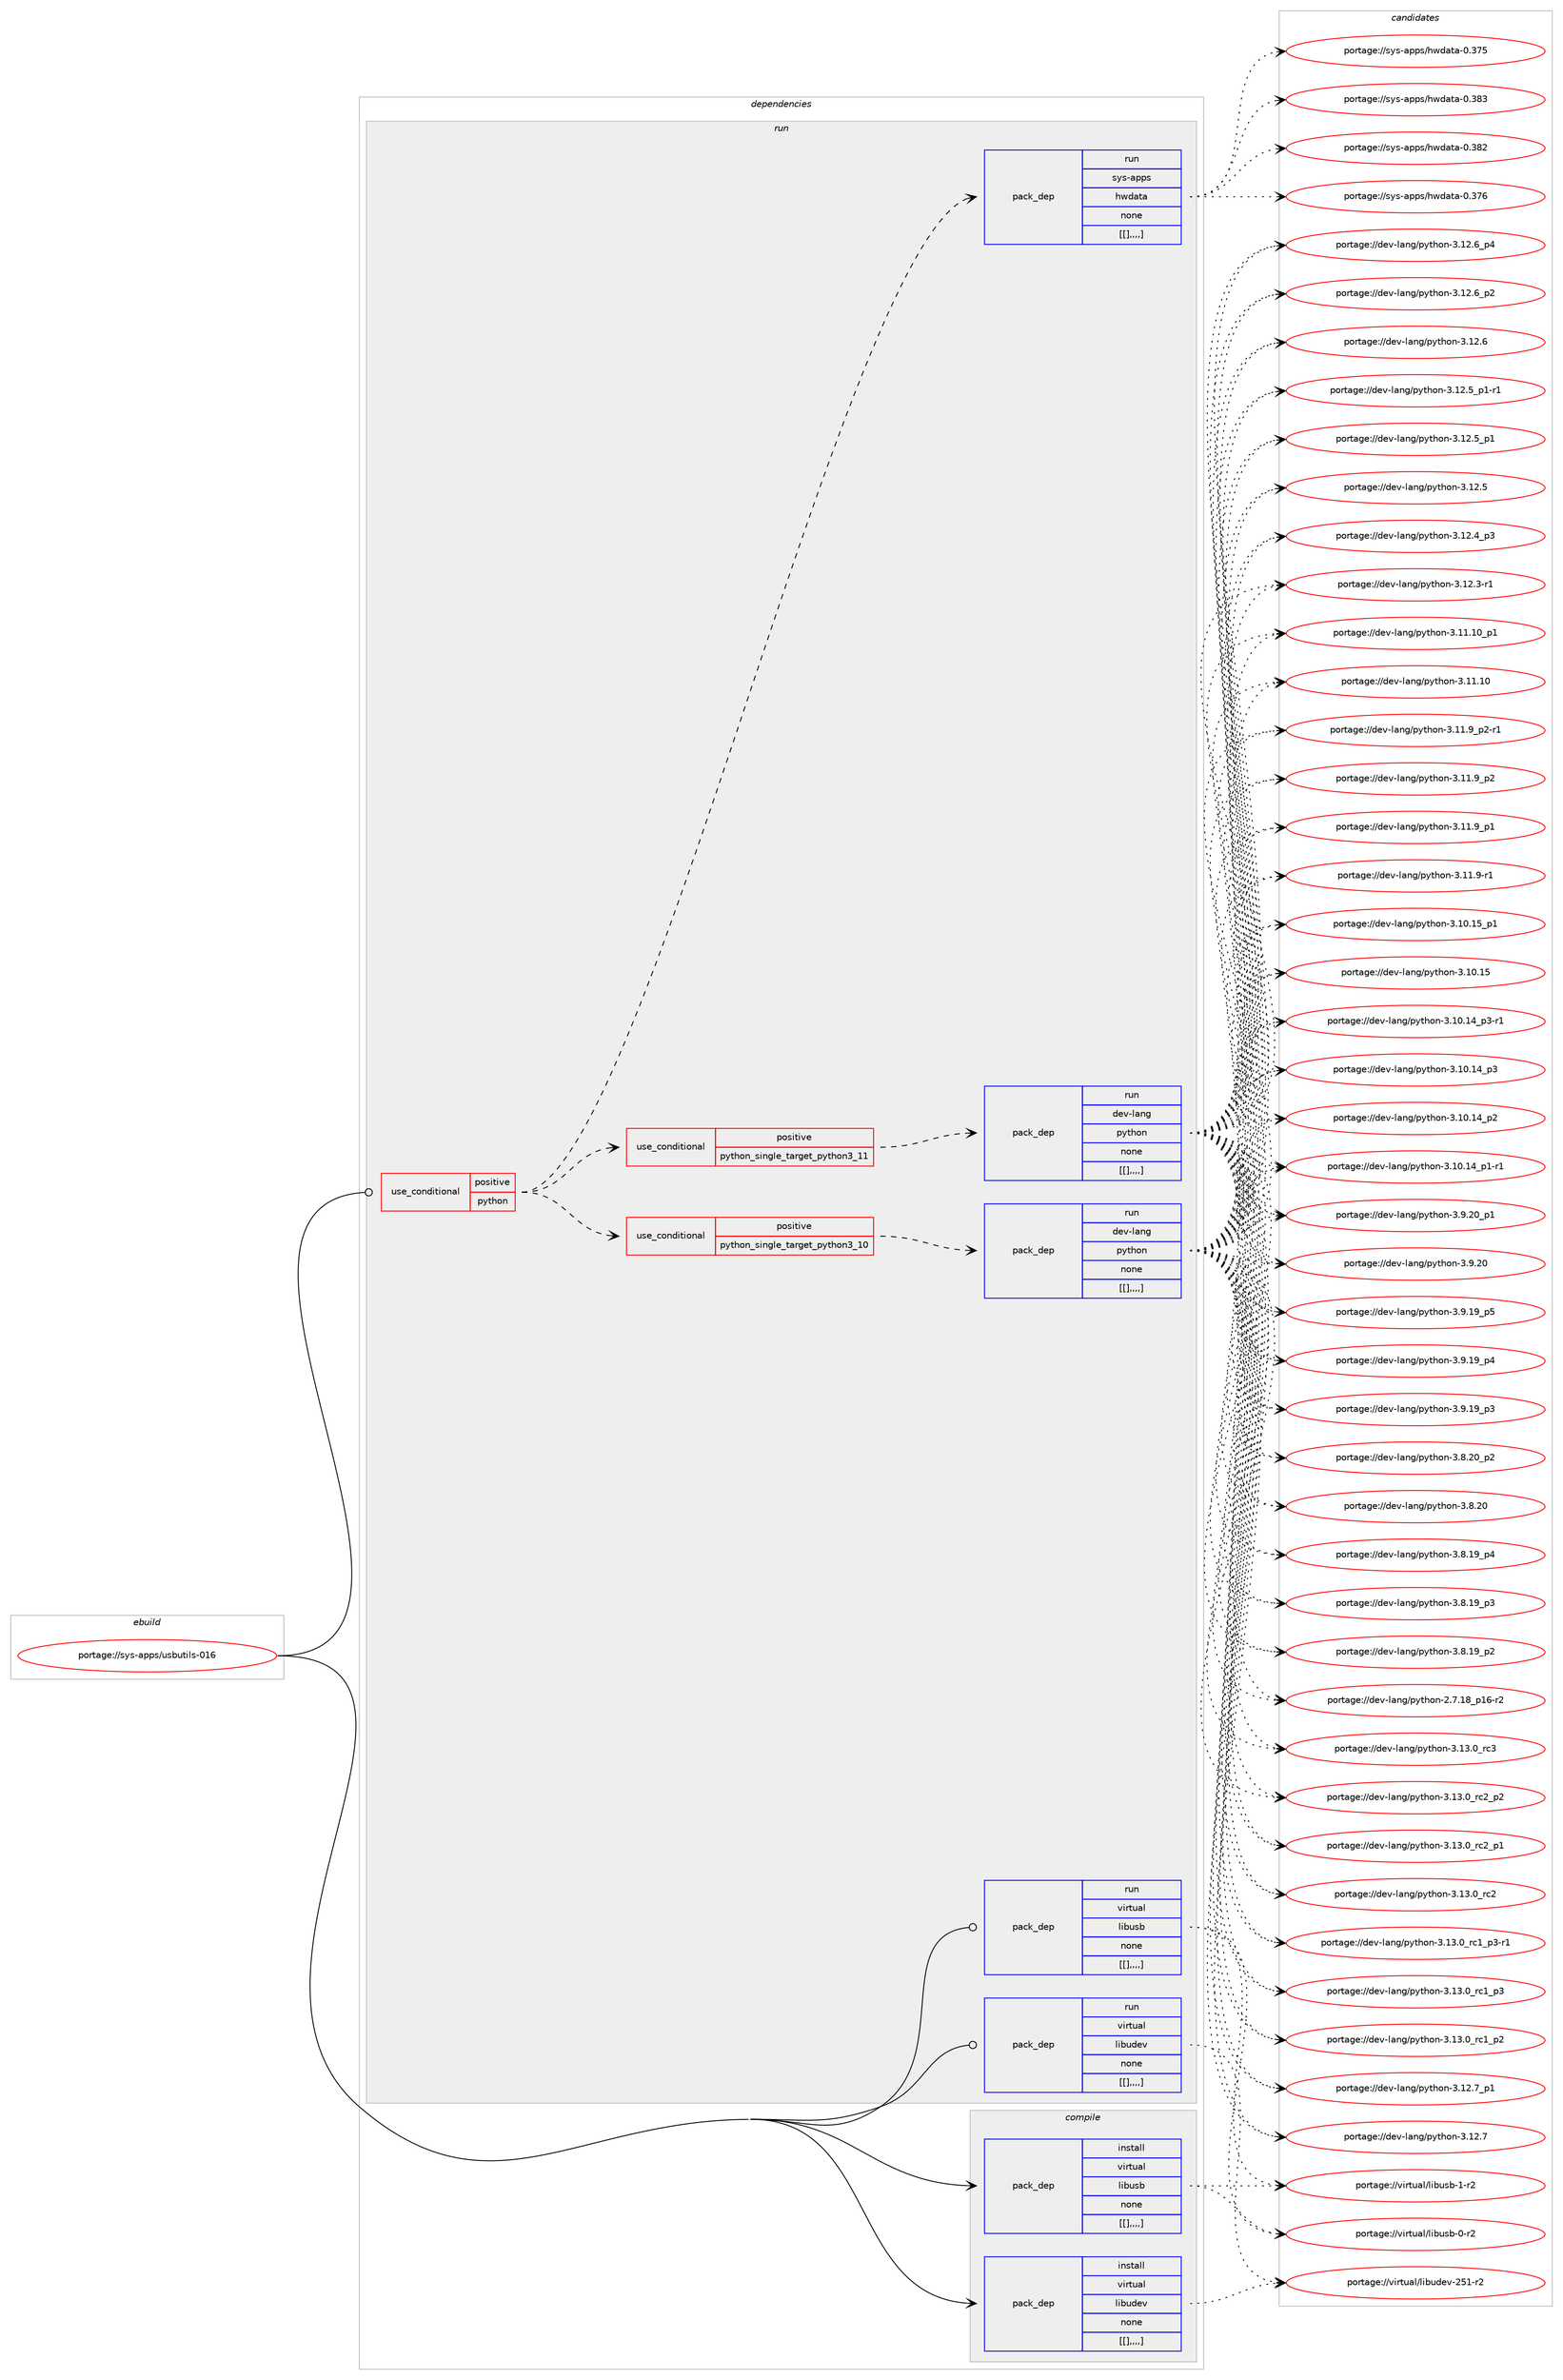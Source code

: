 digraph prolog {

# *************
# Graph options
# *************

newrank=true;
concentrate=true;
compound=true;
graph [rankdir=LR,fontname=Helvetica,fontsize=10,ranksep=1.5];#, ranksep=2.5, nodesep=0.2];
edge  [arrowhead=vee];
node  [fontname=Helvetica,fontsize=10];

# **********
# The ebuild
# **********

subgraph cluster_leftcol {
color=gray;
label=<<i>ebuild</i>>;
id [label="portage://sys-apps/usbutils-016", color=red, width=4, href="../sys-apps/usbutils-016.svg"];
}

# ****************
# The dependencies
# ****************

subgraph cluster_midcol {
color=gray;
label=<<i>dependencies</i>>;
subgraph cluster_compile {
fillcolor="#eeeeee";
style=filled;
label=<<i>compile</i>>;
subgraph pack5424 {
dependency8357 [label=<<TABLE BORDER="0" CELLBORDER="1" CELLSPACING="0" CELLPADDING="4" WIDTH="220"><TR><TD ROWSPAN="6" CELLPADDING="30">pack_dep</TD></TR><TR><TD WIDTH="110">install</TD></TR><TR><TD>virtual</TD></TR><TR><TD>libudev</TD></TR><TR><TD>none</TD></TR><TR><TD>[[],,,,]</TD></TR></TABLE>>, shape=none, color=blue];
}
id:e -> dependency8357:w [weight=20,style="solid",arrowhead="vee"];
subgraph pack5425 {
dependency8358 [label=<<TABLE BORDER="0" CELLBORDER="1" CELLSPACING="0" CELLPADDING="4" WIDTH="220"><TR><TD ROWSPAN="6" CELLPADDING="30">pack_dep</TD></TR><TR><TD WIDTH="110">install</TD></TR><TR><TD>virtual</TD></TR><TR><TD>libusb</TD></TR><TR><TD>none</TD></TR><TR><TD>[[],,,,]</TD></TR></TABLE>>, shape=none, color=blue];
}
id:e -> dependency8358:w [weight=20,style="solid",arrowhead="vee"];
}
subgraph cluster_compileandrun {
fillcolor="#eeeeee";
style=filled;
label=<<i>compile and run</i>>;
}
subgraph cluster_run {
fillcolor="#eeeeee";
style=filled;
label=<<i>run</i>>;
subgraph cond2913 {
dependency8359 [label=<<TABLE BORDER="0" CELLBORDER="1" CELLSPACING="0" CELLPADDING="4"><TR><TD ROWSPAN="3" CELLPADDING="10">use_conditional</TD></TR><TR><TD>positive</TD></TR><TR><TD>python</TD></TR></TABLE>>, shape=none, color=red];
subgraph cond2914 {
dependency8360 [label=<<TABLE BORDER="0" CELLBORDER="1" CELLSPACING="0" CELLPADDING="4"><TR><TD ROWSPAN="3" CELLPADDING="10">use_conditional</TD></TR><TR><TD>positive</TD></TR><TR><TD>python_single_target_python3_10</TD></TR></TABLE>>, shape=none, color=red];
subgraph pack5426 {
dependency8361 [label=<<TABLE BORDER="0" CELLBORDER="1" CELLSPACING="0" CELLPADDING="4" WIDTH="220"><TR><TD ROWSPAN="6" CELLPADDING="30">pack_dep</TD></TR><TR><TD WIDTH="110">run</TD></TR><TR><TD>dev-lang</TD></TR><TR><TD>python</TD></TR><TR><TD>none</TD></TR><TR><TD>[[],,,,]</TD></TR></TABLE>>, shape=none, color=blue];
}
dependency8360:e -> dependency8361:w [weight=20,style="dashed",arrowhead="vee"];
}
dependency8359:e -> dependency8360:w [weight=20,style="dashed",arrowhead="vee"];
subgraph cond2915 {
dependency8362 [label=<<TABLE BORDER="0" CELLBORDER="1" CELLSPACING="0" CELLPADDING="4"><TR><TD ROWSPAN="3" CELLPADDING="10">use_conditional</TD></TR><TR><TD>positive</TD></TR><TR><TD>python_single_target_python3_11</TD></TR></TABLE>>, shape=none, color=red];
subgraph pack5427 {
dependency8363 [label=<<TABLE BORDER="0" CELLBORDER="1" CELLSPACING="0" CELLPADDING="4" WIDTH="220"><TR><TD ROWSPAN="6" CELLPADDING="30">pack_dep</TD></TR><TR><TD WIDTH="110">run</TD></TR><TR><TD>dev-lang</TD></TR><TR><TD>python</TD></TR><TR><TD>none</TD></TR><TR><TD>[[],,,,]</TD></TR></TABLE>>, shape=none, color=blue];
}
dependency8362:e -> dependency8363:w [weight=20,style="dashed",arrowhead="vee"];
}
dependency8359:e -> dependency8362:w [weight=20,style="dashed",arrowhead="vee"];
subgraph pack5428 {
dependency8364 [label=<<TABLE BORDER="0" CELLBORDER="1" CELLSPACING="0" CELLPADDING="4" WIDTH="220"><TR><TD ROWSPAN="6" CELLPADDING="30">pack_dep</TD></TR><TR><TD WIDTH="110">run</TD></TR><TR><TD>sys-apps</TD></TR><TR><TD>hwdata</TD></TR><TR><TD>none</TD></TR><TR><TD>[[],,,,]</TD></TR></TABLE>>, shape=none, color=blue];
}
dependency8359:e -> dependency8364:w [weight=20,style="dashed",arrowhead="vee"];
}
id:e -> dependency8359:w [weight=20,style="solid",arrowhead="odot"];
subgraph pack5429 {
dependency8365 [label=<<TABLE BORDER="0" CELLBORDER="1" CELLSPACING="0" CELLPADDING="4" WIDTH="220"><TR><TD ROWSPAN="6" CELLPADDING="30">pack_dep</TD></TR><TR><TD WIDTH="110">run</TD></TR><TR><TD>virtual</TD></TR><TR><TD>libudev</TD></TR><TR><TD>none</TD></TR><TR><TD>[[],,,,]</TD></TR></TABLE>>, shape=none, color=blue];
}
id:e -> dependency8365:w [weight=20,style="solid",arrowhead="odot"];
subgraph pack5430 {
dependency8366 [label=<<TABLE BORDER="0" CELLBORDER="1" CELLSPACING="0" CELLPADDING="4" WIDTH="220"><TR><TD ROWSPAN="6" CELLPADDING="30">pack_dep</TD></TR><TR><TD WIDTH="110">run</TD></TR><TR><TD>virtual</TD></TR><TR><TD>libusb</TD></TR><TR><TD>none</TD></TR><TR><TD>[[],,,,]</TD></TR></TABLE>>, shape=none, color=blue];
}
id:e -> dependency8366:w [weight=20,style="solid",arrowhead="odot"];
}
}

# **************
# The candidates
# **************

subgraph cluster_choices {
rank=same;
color=gray;
label=<<i>candidates</i>>;

subgraph choice5424 {
color=black;
nodesep=1;
choice118105114116117971084710810598117100101118455053494511450 [label="portage://virtual/libudev-251-r2", color=red, width=4,href="../virtual/libudev-251-r2.svg"];
dependency8357:e -> choice118105114116117971084710810598117100101118455053494511450:w [style=dotted,weight="100"];
}
subgraph choice5425 {
color=black;
nodesep=1;
choice1181051141161179710847108105981171159845494511450 [label="portage://virtual/libusb-1-r2", color=red, width=4,href="../virtual/libusb-1-r2.svg"];
choice1181051141161179710847108105981171159845484511450 [label="portage://virtual/libusb-0-r2", color=red, width=4,href="../virtual/libusb-0-r2.svg"];
dependency8358:e -> choice1181051141161179710847108105981171159845494511450:w [style=dotted,weight="100"];
dependency8358:e -> choice1181051141161179710847108105981171159845484511450:w [style=dotted,weight="100"];
}
subgraph choice5426 {
color=black;
nodesep=1;
choice10010111845108971101034711212111610411111045514649514648951149951 [label="portage://dev-lang/python-3.13.0_rc3", color=red, width=4,href="../dev-lang/python-3.13.0_rc3.svg"];
choice100101118451089711010347112121116104111110455146495146489511499509511250 [label="portage://dev-lang/python-3.13.0_rc2_p2", color=red, width=4,href="../dev-lang/python-3.13.0_rc2_p2.svg"];
choice100101118451089711010347112121116104111110455146495146489511499509511249 [label="portage://dev-lang/python-3.13.0_rc2_p1", color=red, width=4,href="../dev-lang/python-3.13.0_rc2_p1.svg"];
choice10010111845108971101034711212111610411111045514649514648951149950 [label="portage://dev-lang/python-3.13.0_rc2", color=red, width=4,href="../dev-lang/python-3.13.0_rc2.svg"];
choice1001011184510897110103471121211161041111104551464951464895114994995112514511449 [label="portage://dev-lang/python-3.13.0_rc1_p3-r1", color=red, width=4,href="../dev-lang/python-3.13.0_rc1_p3-r1.svg"];
choice100101118451089711010347112121116104111110455146495146489511499499511251 [label="portage://dev-lang/python-3.13.0_rc1_p3", color=red, width=4,href="../dev-lang/python-3.13.0_rc1_p3.svg"];
choice100101118451089711010347112121116104111110455146495146489511499499511250 [label="portage://dev-lang/python-3.13.0_rc1_p2", color=red, width=4,href="../dev-lang/python-3.13.0_rc1_p2.svg"];
choice100101118451089711010347112121116104111110455146495046559511249 [label="portage://dev-lang/python-3.12.7_p1", color=red, width=4,href="../dev-lang/python-3.12.7_p1.svg"];
choice10010111845108971101034711212111610411111045514649504655 [label="portage://dev-lang/python-3.12.7", color=red, width=4,href="../dev-lang/python-3.12.7.svg"];
choice100101118451089711010347112121116104111110455146495046549511252 [label="portage://dev-lang/python-3.12.6_p4", color=red, width=4,href="../dev-lang/python-3.12.6_p4.svg"];
choice100101118451089711010347112121116104111110455146495046549511250 [label="portage://dev-lang/python-3.12.6_p2", color=red, width=4,href="../dev-lang/python-3.12.6_p2.svg"];
choice10010111845108971101034711212111610411111045514649504654 [label="portage://dev-lang/python-3.12.6", color=red, width=4,href="../dev-lang/python-3.12.6.svg"];
choice1001011184510897110103471121211161041111104551464950465395112494511449 [label="portage://dev-lang/python-3.12.5_p1-r1", color=red, width=4,href="../dev-lang/python-3.12.5_p1-r1.svg"];
choice100101118451089711010347112121116104111110455146495046539511249 [label="portage://dev-lang/python-3.12.5_p1", color=red, width=4,href="../dev-lang/python-3.12.5_p1.svg"];
choice10010111845108971101034711212111610411111045514649504653 [label="portage://dev-lang/python-3.12.5", color=red, width=4,href="../dev-lang/python-3.12.5.svg"];
choice100101118451089711010347112121116104111110455146495046529511251 [label="portage://dev-lang/python-3.12.4_p3", color=red, width=4,href="../dev-lang/python-3.12.4_p3.svg"];
choice100101118451089711010347112121116104111110455146495046514511449 [label="portage://dev-lang/python-3.12.3-r1", color=red, width=4,href="../dev-lang/python-3.12.3-r1.svg"];
choice10010111845108971101034711212111610411111045514649494649489511249 [label="portage://dev-lang/python-3.11.10_p1", color=red, width=4,href="../dev-lang/python-3.11.10_p1.svg"];
choice1001011184510897110103471121211161041111104551464949464948 [label="portage://dev-lang/python-3.11.10", color=red, width=4,href="../dev-lang/python-3.11.10.svg"];
choice1001011184510897110103471121211161041111104551464949465795112504511449 [label="portage://dev-lang/python-3.11.9_p2-r1", color=red, width=4,href="../dev-lang/python-3.11.9_p2-r1.svg"];
choice100101118451089711010347112121116104111110455146494946579511250 [label="portage://dev-lang/python-3.11.9_p2", color=red, width=4,href="../dev-lang/python-3.11.9_p2.svg"];
choice100101118451089711010347112121116104111110455146494946579511249 [label="portage://dev-lang/python-3.11.9_p1", color=red, width=4,href="../dev-lang/python-3.11.9_p1.svg"];
choice100101118451089711010347112121116104111110455146494946574511449 [label="portage://dev-lang/python-3.11.9-r1", color=red, width=4,href="../dev-lang/python-3.11.9-r1.svg"];
choice10010111845108971101034711212111610411111045514649484649539511249 [label="portage://dev-lang/python-3.10.15_p1", color=red, width=4,href="../dev-lang/python-3.10.15_p1.svg"];
choice1001011184510897110103471121211161041111104551464948464953 [label="portage://dev-lang/python-3.10.15", color=red, width=4,href="../dev-lang/python-3.10.15.svg"];
choice100101118451089711010347112121116104111110455146494846495295112514511449 [label="portage://dev-lang/python-3.10.14_p3-r1", color=red, width=4,href="../dev-lang/python-3.10.14_p3-r1.svg"];
choice10010111845108971101034711212111610411111045514649484649529511251 [label="portage://dev-lang/python-3.10.14_p3", color=red, width=4,href="../dev-lang/python-3.10.14_p3.svg"];
choice10010111845108971101034711212111610411111045514649484649529511250 [label="portage://dev-lang/python-3.10.14_p2", color=red, width=4,href="../dev-lang/python-3.10.14_p2.svg"];
choice100101118451089711010347112121116104111110455146494846495295112494511449 [label="portage://dev-lang/python-3.10.14_p1-r1", color=red, width=4,href="../dev-lang/python-3.10.14_p1-r1.svg"];
choice100101118451089711010347112121116104111110455146574650489511249 [label="portage://dev-lang/python-3.9.20_p1", color=red, width=4,href="../dev-lang/python-3.9.20_p1.svg"];
choice10010111845108971101034711212111610411111045514657465048 [label="portage://dev-lang/python-3.9.20", color=red, width=4,href="../dev-lang/python-3.9.20.svg"];
choice100101118451089711010347112121116104111110455146574649579511253 [label="portage://dev-lang/python-3.9.19_p5", color=red, width=4,href="../dev-lang/python-3.9.19_p5.svg"];
choice100101118451089711010347112121116104111110455146574649579511252 [label="portage://dev-lang/python-3.9.19_p4", color=red, width=4,href="../dev-lang/python-3.9.19_p4.svg"];
choice100101118451089711010347112121116104111110455146574649579511251 [label="portage://dev-lang/python-3.9.19_p3", color=red, width=4,href="../dev-lang/python-3.9.19_p3.svg"];
choice100101118451089711010347112121116104111110455146564650489511250 [label="portage://dev-lang/python-3.8.20_p2", color=red, width=4,href="../dev-lang/python-3.8.20_p2.svg"];
choice10010111845108971101034711212111610411111045514656465048 [label="portage://dev-lang/python-3.8.20", color=red, width=4,href="../dev-lang/python-3.8.20.svg"];
choice100101118451089711010347112121116104111110455146564649579511252 [label="portage://dev-lang/python-3.8.19_p4", color=red, width=4,href="../dev-lang/python-3.8.19_p4.svg"];
choice100101118451089711010347112121116104111110455146564649579511251 [label="portage://dev-lang/python-3.8.19_p3", color=red, width=4,href="../dev-lang/python-3.8.19_p3.svg"];
choice100101118451089711010347112121116104111110455146564649579511250 [label="portage://dev-lang/python-3.8.19_p2", color=red, width=4,href="../dev-lang/python-3.8.19_p2.svg"];
choice100101118451089711010347112121116104111110455046554649569511249544511450 [label="portage://dev-lang/python-2.7.18_p16-r2", color=red, width=4,href="../dev-lang/python-2.7.18_p16-r2.svg"];
dependency8361:e -> choice10010111845108971101034711212111610411111045514649514648951149951:w [style=dotted,weight="100"];
dependency8361:e -> choice100101118451089711010347112121116104111110455146495146489511499509511250:w [style=dotted,weight="100"];
dependency8361:e -> choice100101118451089711010347112121116104111110455146495146489511499509511249:w [style=dotted,weight="100"];
dependency8361:e -> choice10010111845108971101034711212111610411111045514649514648951149950:w [style=dotted,weight="100"];
dependency8361:e -> choice1001011184510897110103471121211161041111104551464951464895114994995112514511449:w [style=dotted,weight="100"];
dependency8361:e -> choice100101118451089711010347112121116104111110455146495146489511499499511251:w [style=dotted,weight="100"];
dependency8361:e -> choice100101118451089711010347112121116104111110455146495146489511499499511250:w [style=dotted,weight="100"];
dependency8361:e -> choice100101118451089711010347112121116104111110455146495046559511249:w [style=dotted,weight="100"];
dependency8361:e -> choice10010111845108971101034711212111610411111045514649504655:w [style=dotted,weight="100"];
dependency8361:e -> choice100101118451089711010347112121116104111110455146495046549511252:w [style=dotted,weight="100"];
dependency8361:e -> choice100101118451089711010347112121116104111110455146495046549511250:w [style=dotted,weight="100"];
dependency8361:e -> choice10010111845108971101034711212111610411111045514649504654:w [style=dotted,weight="100"];
dependency8361:e -> choice1001011184510897110103471121211161041111104551464950465395112494511449:w [style=dotted,weight="100"];
dependency8361:e -> choice100101118451089711010347112121116104111110455146495046539511249:w [style=dotted,weight="100"];
dependency8361:e -> choice10010111845108971101034711212111610411111045514649504653:w [style=dotted,weight="100"];
dependency8361:e -> choice100101118451089711010347112121116104111110455146495046529511251:w [style=dotted,weight="100"];
dependency8361:e -> choice100101118451089711010347112121116104111110455146495046514511449:w [style=dotted,weight="100"];
dependency8361:e -> choice10010111845108971101034711212111610411111045514649494649489511249:w [style=dotted,weight="100"];
dependency8361:e -> choice1001011184510897110103471121211161041111104551464949464948:w [style=dotted,weight="100"];
dependency8361:e -> choice1001011184510897110103471121211161041111104551464949465795112504511449:w [style=dotted,weight="100"];
dependency8361:e -> choice100101118451089711010347112121116104111110455146494946579511250:w [style=dotted,weight="100"];
dependency8361:e -> choice100101118451089711010347112121116104111110455146494946579511249:w [style=dotted,weight="100"];
dependency8361:e -> choice100101118451089711010347112121116104111110455146494946574511449:w [style=dotted,weight="100"];
dependency8361:e -> choice10010111845108971101034711212111610411111045514649484649539511249:w [style=dotted,weight="100"];
dependency8361:e -> choice1001011184510897110103471121211161041111104551464948464953:w [style=dotted,weight="100"];
dependency8361:e -> choice100101118451089711010347112121116104111110455146494846495295112514511449:w [style=dotted,weight="100"];
dependency8361:e -> choice10010111845108971101034711212111610411111045514649484649529511251:w [style=dotted,weight="100"];
dependency8361:e -> choice10010111845108971101034711212111610411111045514649484649529511250:w [style=dotted,weight="100"];
dependency8361:e -> choice100101118451089711010347112121116104111110455146494846495295112494511449:w [style=dotted,weight="100"];
dependency8361:e -> choice100101118451089711010347112121116104111110455146574650489511249:w [style=dotted,weight="100"];
dependency8361:e -> choice10010111845108971101034711212111610411111045514657465048:w [style=dotted,weight="100"];
dependency8361:e -> choice100101118451089711010347112121116104111110455146574649579511253:w [style=dotted,weight="100"];
dependency8361:e -> choice100101118451089711010347112121116104111110455146574649579511252:w [style=dotted,weight="100"];
dependency8361:e -> choice100101118451089711010347112121116104111110455146574649579511251:w [style=dotted,weight="100"];
dependency8361:e -> choice100101118451089711010347112121116104111110455146564650489511250:w [style=dotted,weight="100"];
dependency8361:e -> choice10010111845108971101034711212111610411111045514656465048:w [style=dotted,weight="100"];
dependency8361:e -> choice100101118451089711010347112121116104111110455146564649579511252:w [style=dotted,weight="100"];
dependency8361:e -> choice100101118451089711010347112121116104111110455146564649579511251:w [style=dotted,weight="100"];
dependency8361:e -> choice100101118451089711010347112121116104111110455146564649579511250:w [style=dotted,weight="100"];
dependency8361:e -> choice100101118451089711010347112121116104111110455046554649569511249544511450:w [style=dotted,weight="100"];
}
subgraph choice5427 {
color=black;
nodesep=1;
choice10010111845108971101034711212111610411111045514649514648951149951 [label="portage://dev-lang/python-3.13.0_rc3", color=red, width=4,href="../dev-lang/python-3.13.0_rc3.svg"];
choice100101118451089711010347112121116104111110455146495146489511499509511250 [label="portage://dev-lang/python-3.13.0_rc2_p2", color=red, width=4,href="../dev-lang/python-3.13.0_rc2_p2.svg"];
choice100101118451089711010347112121116104111110455146495146489511499509511249 [label="portage://dev-lang/python-3.13.0_rc2_p1", color=red, width=4,href="../dev-lang/python-3.13.0_rc2_p1.svg"];
choice10010111845108971101034711212111610411111045514649514648951149950 [label="portage://dev-lang/python-3.13.0_rc2", color=red, width=4,href="../dev-lang/python-3.13.0_rc2.svg"];
choice1001011184510897110103471121211161041111104551464951464895114994995112514511449 [label="portage://dev-lang/python-3.13.0_rc1_p3-r1", color=red, width=4,href="../dev-lang/python-3.13.0_rc1_p3-r1.svg"];
choice100101118451089711010347112121116104111110455146495146489511499499511251 [label="portage://dev-lang/python-3.13.0_rc1_p3", color=red, width=4,href="../dev-lang/python-3.13.0_rc1_p3.svg"];
choice100101118451089711010347112121116104111110455146495146489511499499511250 [label="portage://dev-lang/python-3.13.0_rc1_p2", color=red, width=4,href="../dev-lang/python-3.13.0_rc1_p2.svg"];
choice100101118451089711010347112121116104111110455146495046559511249 [label="portage://dev-lang/python-3.12.7_p1", color=red, width=4,href="../dev-lang/python-3.12.7_p1.svg"];
choice10010111845108971101034711212111610411111045514649504655 [label="portage://dev-lang/python-3.12.7", color=red, width=4,href="../dev-lang/python-3.12.7.svg"];
choice100101118451089711010347112121116104111110455146495046549511252 [label="portage://dev-lang/python-3.12.6_p4", color=red, width=4,href="../dev-lang/python-3.12.6_p4.svg"];
choice100101118451089711010347112121116104111110455146495046549511250 [label="portage://dev-lang/python-3.12.6_p2", color=red, width=4,href="../dev-lang/python-3.12.6_p2.svg"];
choice10010111845108971101034711212111610411111045514649504654 [label="portage://dev-lang/python-3.12.6", color=red, width=4,href="../dev-lang/python-3.12.6.svg"];
choice1001011184510897110103471121211161041111104551464950465395112494511449 [label="portage://dev-lang/python-3.12.5_p1-r1", color=red, width=4,href="../dev-lang/python-3.12.5_p1-r1.svg"];
choice100101118451089711010347112121116104111110455146495046539511249 [label="portage://dev-lang/python-3.12.5_p1", color=red, width=4,href="../dev-lang/python-3.12.5_p1.svg"];
choice10010111845108971101034711212111610411111045514649504653 [label="portage://dev-lang/python-3.12.5", color=red, width=4,href="../dev-lang/python-3.12.5.svg"];
choice100101118451089711010347112121116104111110455146495046529511251 [label="portage://dev-lang/python-3.12.4_p3", color=red, width=4,href="../dev-lang/python-3.12.4_p3.svg"];
choice100101118451089711010347112121116104111110455146495046514511449 [label="portage://dev-lang/python-3.12.3-r1", color=red, width=4,href="../dev-lang/python-3.12.3-r1.svg"];
choice10010111845108971101034711212111610411111045514649494649489511249 [label="portage://dev-lang/python-3.11.10_p1", color=red, width=4,href="../dev-lang/python-3.11.10_p1.svg"];
choice1001011184510897110103471121211161041111104551464949464948 [label="portage://dev-lang/python-3.11.10", color=red, width=4,href="../dev-lang/python-3.11.10.svg"];
choice1001011184510897110103471121211161041111104551464949465795112504511449 [label="portage://dev-lang/python-3.11.9_p2-r1", color=red, width=4,href="../dev-lang/python-3.11.9_p2-r1.svg"];
choice100101118451089711010347112121116104111110455146494946579511250 [label="portage://dev-lang/python-3.11.9_p2", color=red, width=4,href="../dev-lang/python-3.11.9_p2.svg"];
choice100101118451089711010347112121116104111110455146494946579511249 [label="portage://dev-lang/python-3.11.9_p1", color=red, width=4,href="../dev-lang/python-3.11.9_p1.svg"];
choice100101118451089711010347112121116104111110455146494946574511449 [label="portage://dev-lang/python-3.11.9-r1", color=red, width=4,href="../dev-lang/python-3.11.9-r1.svg"];
choice10010111845108971101034711212111610411111045514649484649539511249 [label="portage://dev-lang/python-3.10.15_p1", color=red, width=4,href="../dev-lang/python-3.10.15_p1.svg"];
choice1001011184510897110103471121211161041111104551464948464953 [label="portage://dev-lang/python-3.10.15", color=red, width=4,href="../dev-lang/python-3.10.15.svg"];
choice100101118451089711010347112121116104111110455146494846495295112514511449 [label="portage://dev-lang/python-3.10.14_p3-r1", color=red, width=4,href="../dev-lang/python-3.10.14_p3-r1.svg"];
choice10010111845108971101034711212111610411111045514649484649529511251 [label="portage://dev-lang/python-3.10.14_p3", color=red, width=4,href="../dev-lang/python-3.10.14_p3.svg"];
choice10010111845108971101034711212111610411111045514649484649529511250 [label="portage://dev-lang/python-3.10.14_p2", color=red, width=4,href="../dev-lang/python-3.10.14_p2.svg"];
choice100101118451089711010347112121116104111110455146494846495295112494511449 [label="portage://dev-lang/python-3.10.14_p1-r1", color=red, width=4,href="../dev-lang/python-3.10.14_p1-r1.svg"];
choice100101118451089711010347112121116104111110455146574650489511249 [label="portage://dev-lang/python-3.9.20_p1", color=red, width=4,href="../dev-lang/python-3.9.20_p1.svg"];
choice10010111845108971101034711212111610411111045514657465048 [label="portage://dev-lang/python-3.9.20", color=red, width=4,href="../dev-lang/python-3.9.20.svg"];
choice100101118451089711010347112121116104111110455146574649579511253 [label="portage://dev-lang/python-3.9.19_p5", color=red, width=4,href="../dev-lang/python-3.9.19_p5.svg"];
choice100101118451089711010347112121116104111110455146574649579511252 [label="portage://dev-lang/python-3.9.19_p4", color=red, width=4,href="../dev-lang/python-3.9.19_p4.svg"];
choice100101118451089711010347112121116104111110455146574649579511251 [label="portage://dev-lang/python-3.9.19_p3", color=red, width=4,href="../dev-lang/python-3.9.19_p3.svg"];
choice100101118451089711010347112121116104111110455146564650489511250 [label="portage://dev-lang/python-3.8.20_p2", color=red, width=4,href="../dev-lang/python-3.8.20_p2.svg"];
choice10010111845108971101034711212111610411111045514656465048 [label="portage://dev-lang/python-3.8.20", color=red, width=4,href="../dev-lang/python-3.8.20.svg"];
choice100101118451089711010347112121116104111110455146564649579511252 [label="portage://dev-lang/python-3.8.19_p4", color=red, width=4,href="../dev-lang/python-3.8.19_p4.svg"];
choice100101118451089711010347112121116104111110455146564649579511251 [label="portage://dev-lang/python-3.8.19_p3", color=red, width=4,href="../dev-lang/python-3.8.19_p3.svg"];
choice100101118451089711010347112121116104111110455146564649579511250 [label="portage://dev-lang/python-3.8.19_p2", color=red, width=4,href="../dev-lang/python-3.8.19_p2.svg"];
choice100101118451089711010347112121116104111110455046554649569511249544511450 [label="portage://dev-lang/python-2.7.18_p16-r2", color=red, width=4,href="../dev-lang/python-2.7.18_p16-r2.svg"];
dependency8363:e -> choice10010111845108971101034711212111610411111045514649514648951149951:w [style=dotted,weight="100"];
dependency8363:e -> choice100101118451089711010347112121116104111110455146495146489511499509511250:w [style=dotted,weight="100"];
dependency8363:e -> choice100101118451089711010347112121116104111110455146495146489511499509511249:w [style=dotted,weight="100"];
dependency8363:e -> choice10010111845108971101034711212111610411111045514649514648951149950:w [style=dotted,weight="100"];
dependency8363:e -> choice1001011184510897110103471121211161041111104551464951464895114994995112514511449:w [style=dotted,weight="100"];
dependency8363:e -> choice100101118451089711010347112121116104111110455146495146489511499499511251:w [style=dotted,weight="100"];
dependency8363:e -> choice100101118451089711010347112121116104111110455146495146489511499499511250:w [style=dotted,weight="100"];
dependency8363:e -> choice100101118451089711010347112121116104111110455146495046559511249:w [style=dotted,weight="100"];
dependency8363:e -> choice10010111845108971101034711212111610411111045514649504655:w [style=dotted,weight="100"];
dependency8363:e -> choice100101118451089711010347112121116104111110455146495046549511252:w [style=dotted,weight="100"];
dependency8363:e -> choice100101118451089711010347112121116104111110455146495046549511250:w [style=dotted,weight="100"];
dependency8363:e -> choice10010111845108971101034711212111610411111045514649504654:w [style=dotted,weight="100"];
dependency8363:e -> choice1001011184510897110103471121211161041111104551464950465395112494511449:w [style=dotted,weight="100"];
dependency8363:e -> choice100101118451089711010347112121116104111110455146495046539511249:w [style=dotted,weight="100"];
dependency8363:e -> choice10010111845108971101034711212111610411111045514649504653:w [style=dotted,weight="100"];
dependency8363:e -> choice100101118451089711010347112121116104111110455146495046529511251:w [style=dotted,weight="100"];
dependency8363:e -> choice100101118451089711010347112121116104111110455146495046514511449:w [style=dotted,weight="100"];
dependency8363:e -> choice10010111845108971101034711212111610411111045514649494649489511249:w [style=dotted,weight="100"];
dependency8363:e -> choice1001011184510897110103471121211161041111104551464949464948:w [style=dotted,weight="100"];
dependency8363:e -> choice1001011184510897110103471121211161041111104551464949465795112504511449:w [style=dotted,weight="100"];
dependency8363:e -> choice100101118451089711010347112121116104111110455146494946579511250:w [style=dotted,weight="100"];
dependency8363:e -> choice100101118451089711010347112121116104111110455146494946579511249:w [style=dotted,weight="100"];
dependency8363:e -> choice100101118451089711010347112121116104111110455146494946574511449:w [style=dotted,weight="100"];
dependency8363:e -> choice10010111845108971101034711212111610411111045514649484649539511249:w [style=dotted,weight="100"];
dependency8363:e -> choice1001011184510897110103471121211161041111104551464948464953:w [style=dotted,weight="100"];
dependency8363:e -> choice100101118451089711010347112121116104111110455146494846495295112514511449:w [style=dotted,weight="100"];
dependency8363:e -> choice10010111845108971101034711212111610411111045514649484649529511251:w [style=dotted,weight="100"];
dependency8363:e -> choice10010111845108971101034711212111610411111045514649484649529511250:w [style=dotted,weight="100"];
dependency8363:e -> choice100101118451089711010347112121116104111110455146494846495295112494511449:w [style=dotted,weight="100"];
dependency8363:e -> choice100101118451089711010347112121116104111110455146574650489511249:w [style=dotted,weight="100"];
dependency8363:e -> choice10010111845108971101034711212111610411111045514657465048:w [style=dotted,weight="100"];
dependency8363:e -> choice100101118451089711010347112121116104111110455146574649579511253:w [style=dotted,weight="100"];
dependency8363:e -> choice100101118451089711010347112121116104111110455146574649579511252:w [style=dotted,weight="100"];
dependency8363:e -> choice100101118451089711010347112121116104111110455146574649579511251:w [style=dotted,weight="100"];
dependency8363:e -> choice100101118451089711010347112121116104111110455146564650489511250:w [style=dotted,weight="100"];
dependency8363:e -> choice10010111845108971101034711212111610411111045514656465048:w [style=dotted,weight="100"];
dependency8363:e -> choice100101118451089711010347112121116104111110455146564649579511252:w [style=dotted,weight="100"];
dependency8363:e -> choice100101118451089711010347112121116104111110455146564649579511251:w [style=dotted,weight="100"];
dependency8363:e -> choice100101118451089711010347112121116104111110455146564649579511250:w [style=dotted,weight="100"];
dependency8363:e -> choice100101118451089711010347112121116104111110455046554649569511249544511450:w [style=dotted,weight="100"];
}
subgraph choice5428 {
color=black;
nodesep=1;
choice1151211154597112112115471041191009711697454846515651 [label="portage://sys-apps/hwdata-0.383", color=red, width=4,href="../sys-apps/hwdata-0.383.svg"];
choice1151211154597112112115471041191009711697454846515650 [label="portage://sys-apps/hwdata-0.382", color=red, width=4,href="../sys-apps/hwdata-0.382.svg"];
choice1151211154597112112115471041191009711697454846515554 [label="portage://sys-apps/hwdata-0.376", color=red, width=4,href="../sys-apps/hwdata-0.376.svg"];
choice1151211154597112112115471041191009711697454846515553 [label="portage://sys-apps/hwdata-0.375", color=red, width=4,href="../sys-apps/hwdata-0.375.svg"];
dependency8364:e -> choice1151211154597112112115471041191009711697454846515651:w [style=dotted,weight="100"];
dependency8364:e -> choice1151211154597112112115471041191009711697454846515650:w [style=dotted,weight="100"];
dependency8364:e -> choice1151211154597112112115471041191009711697454846515554:w [style=dotted,weight="100"];
dependency8364:e -> choice1151211154597112112115471041191009711697454846515553:w [style=dotted,weight="100"];
}
subgraph choice5429 {
color=black;
nodesep=1;
choice118105114116117971084710810598117100101118455053494511450 [label="portage://virtual/libudev-251-r2", color=red, width=4,href="../virtual/libudev-251-r2.svg"];
dependency8365:e -> choice118105114116117971084710810598117100101118455053494511450:w [style=dotted,weight="100"];
}
subgraph choice5430 {
color=black;
nodesep=1;
choice1181051141161179710847108105981171159845494511450 [label="portage://virtual/libusb-1-r2", color=red, width=4,href="../virtual/libusb-1-r2.svg"];
choice1181051141161179710847108105981171159845484511450 [label="portage://virtual/libusb-0-r2", color=red, width=4,href="../virtual/libusb-0-r2.svg"];
dependency8366:e -> choice1181051141161179710847108105981171159845494511450:w [style=dotted,weight="100"];
dependency8366:e -> choice1181051141161179710847108105981171159845484511450:w [style=dotted,weight="100"];
}
}

}
